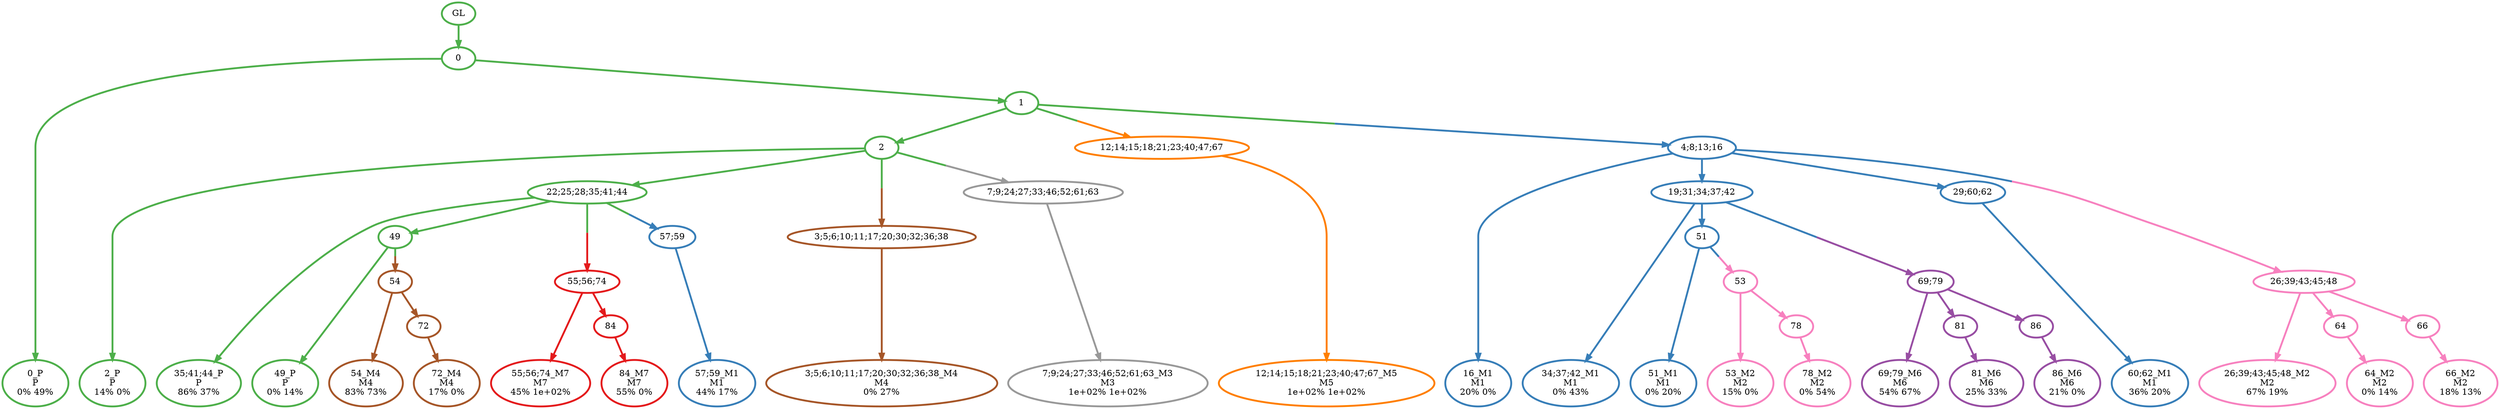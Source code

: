 digraph T {
	{
		rank=same
		47 [penwidth=3,colorscheme=set19,color=3,label="0_P\nP\n0% 49%"]
		44 [penwidth=3,colorscheme=set19,color=3,label="2_P\nP\n14% 0%"]
		42 [penwidth=3,colorscheme=set19,color=3,label="35;41;44_P\nP\n86% 37%"]
		40 [penwidth=3,colorscheme=set19,color=3,label="49_P\nP\n0% 14%"]
		39 [penwidth=3,colorscheme=set19,color=2,label="57;59_M1\nM1\n44% 17%"]
		38 [penwidth=3,colorscheme=set19,color=2,label="16_M1\nM1\n20% 0%"]
		36 [penwidth=3,colorscheme=set19,color=2,label="34;37;42_M1\nM1\n0% 43%"]
		34 [penwidth=3,colorscheme=set19,color=2,label="51_M1\nM1\n0% 20%"]
		32 [penwidth=3,colorscheme=set19,color=2,label="60;62_M1\nM1\n36% 20%"]
		31 [penwidth=3,colorscheme=set19,color=8,label="53_M2\nM2\n15% 0%"]
		29 [penwidth=3,colorscheme=set19,color=8,label="78_M2\nM2\n0% 54%"]
		28 [penwidth=3,colorscheme=set19,color=8,label="26;39;43;45;48_M2\nM2\n67% 19%"]
		26 [penwidth=3,colorscheme=set19,color=8,label="64_M2\nM2\n0% 14%"]
		24 [penwidth=3,colorscheme=set19,color=8,label="66_M2\nM2\n18% 13%"]
		23 [penwidth=3,colorscheme=set19,color=9,label="7;9;24;27;33;46;52;61;63_M3\nM3\n1e+02% 1e+02%"]
		22 [penwidth=3,colorscheme=set19,color=7,label="3;5;6;10;11;17;20;30;32;36;38_M4\nM4\n0% 27%"]
		21 [penwidth=3,colorscheme=set19,color=7,label="54_M4\nM4\n83% 73%"]
		19 [penwidth=3,colorscheme=set19,color=7,label="72_M4\nM4\n17% 0%"]
		18 [penwidth=3,colorscheme=set19,color=5,label="12;14;15;18;21;23;40;47;67_M5\nM5\n1e+02% 1e+02%"]
		17 [penwidth=3,colorscheme=set19,color=4,label="69;79_M6\nM6\n54% 67%"]
		15 [penwidth=3,colorscheme=set19,color=4,label="81_M6\nM6\n25% 33%"]
		13 [penwidth=3,colorscheme=set19,color=4,label="86_M6\nM6\n21% 0%"]
		12 [penwidth=3,colorscheme=set19,color=1,label="55;56;74_M7\nM7\n45% 1e+02%"]
		10 [penwidth=3,colorscheme=set19,color=1,label="84_M7\nM7\n55% 0%"]
	}
	49 [penwidth=3,colorscheme=set19,color=3,label="GL"]
	48 [penwidth=3,colorscheme=set19,color=3,label="0"]
	46 [penwidth=3,colorscheme=set19,color=3,label="1"]
	45 [penwidth=3,colorscheme=set19,color=3,label="2"]
	43 [penwidth=3,colorscheme=set19,color=3,label="22;25;28;35;41;44"]
	41 [penwidth=3,colorscheme=set19,color=3,label="49"]
	37 [penwidth=3,colorscheme=set19,color=2,label="19;31;34;37;42"]
	35 [penwidth=3,colorscheme=set19,color=2,label="51"]
	33 [penwidth=3,colorscheme=set19,color=2,label="29;60;62"]
	30 [penwidth=3,colorscheme=set19,color=8,label="78"]
	27 [penwidth=3,colorscheme=set19,color=8,label="64"]
	25 [penwidth=3,colorscheme=set19,color=8,label="66"]
	20 [penwidth=3,colorscheme=set19,color=7,label="72"]
	16 [penwidth=3,colorscheme=set19,color=4,label="81"]
	14 [penwidth=3,colorscheme=set19,color=4,label="86"]
	11 [penwidth=3,colorscheme=set19,color=1,label="84"]
	9 [penwidth=3,colorscheme=set19,color=4,label="69;79"]
	8 [penwidth=3,colorscheme=set19,color=8,label="53"]
	7 [penwidth=3,colorscheme=set19,color=8,label="26;39;43;45;48"]
	6 [penwidth=3,colorscheme=set19,color=1,label="55;56;74"]
	5 [penwidth=3,colorscheme=set19,color=2,label="57;59"]
	4 [penwidth=3,colorscheme=set19,color=5,label="12;14;15;18;21;23;40;47;67"]
	3 [penwidth=3,colorscheme=set19,color=7,label="54"]
	2 [penwidth=3,colorscheme=set19,color=7,label="3;5;6;10;11;17;20;30;32;36;38"]
	1 [penwidth=3,colorscheme=set19,color=9,label="7;9;24;27;33;46;52;61;63"]
	0 [penwidth=3,colorscheme=set19,color=2,label="4;8;13;16"]
	49 -> 48 [penwidth=3,colorscheme=set19,color=3]
	48 -> 47 [penwidth=3,colorscheme=set19,color=3]
	48 -> 46 [penwidth=3,colorscheme=set19,color=3]
	46 -> 45 [penwidth=3,colorscheme=set19,color=3]
	46 -> 4 [penwidth=3,colorscheme=set19,color="3;0.5:5"]
	46 -> 0 [penwidth=3,colorscheme=set19,color="3;0.5:2"]
	45 -> 44 [penwidth=3,colorscheme=set19,color=3]
	45 -> 43 [penwidth=3,colorscheme=set19,color=3]
	45 -> 2 [penwidth=3,colorscheme=set19,color="3;0.5:7"]
	45 -> 1 [penwidth=3,colorscheme=set19,color="3;0.5:9"]
	43 -> 42 [penwidth=3,colorscheme=set19,color=3]
	43 -> 41 [penwidth=3,colorscheme=set19,color=3]
	43 -> 6 [penwidth=3,colorscheme=set19,color="3;0.5:1"]
	43 -> 5 [penwidth=3,colorscheme=set19,color="3;0.5:2"]
	41 -> 40 [penwidth=3,colorscheme=set19,color=3]
	41 -> 3 [penwidth=3,colorscheme=set19,color="3;0.5:7"]
	37 -> 36 [penwidth=3,colorscheme=set19,color=2]
	37 -> 35 [penwidth=3,colorscheme=set19,color=2]
	37 -> 9 [penwidth=3,colorscheme=set19,color="2;0.5:4"]
	35 -> 34 [penwidth=3,colorscheme=set19,color=2]
	35 -> 8 [penwidth=3,colorscheme=set19,color="2;0.5:8"]
	33 -> 32 [penwidth=3,colorscheme=set19,color=2]
	30 -> 29 [penwidth=3,colorscheme=set19,color=8]
	27 -> 26 [penwidth=3,colorscheme=set19,color=8]
	25 -> 24 [penwidth=3,colorscheme=set19,color=8]
	20 -> 19 [penwidth=3,colorscheme=set19,color=7]
	16 -> 15 [penwidth=3,colorscheme=set19,color=4]
	14 -> 13 [penwidth=3,colorscheme=set19,color=4]
	11 -> 10 [penwidth=3,colorscheme=set19,color=1]
	9 -> 17 [penwidth=3,colorscheme=set19,color=4]
	9 -> 16 [penwidth=3,colorscheme=set19,color=4]
	9 -> 14 [penwidth=3,colorscheme=set19,color=4]
	8 -> 31 [penwidth=3,colorscheme=set19,color=8]
	8 -> 30 [penwidth=3,colorscheme=set19,color=8]
	7 -> 28 [penwidth=3,colorscheme=set19,color=8]
	7 -> 27 [penwidth=3,colorscheme=set19,color=8]
	7 -> 25 [penwidth=3,colorscheme=set19,color=8]
	6 -> 12 [penwidth=3,colorscheme=set19,color=1]
	6 -> 11 [penwidth=3,colorscheme=set19,color=1]
	5 -> 39 [penwidth=3,colorscheme=set19,color=2]
	4 -> 18 [penwidth=3,colorscheme=set19,color=5]
	3 -> 21 [penwidth=3,colorscheme=set19,color=7]
	3 -> 20 [penwidth=3,colorscheme=set19,color=7]
	2 -> 22 [penwidth=3,colorscheme=set19,color=7]
	1 -> 23 [penwidth=3,colorscheme=set19,color=9]
	0 -> 38 [penwidth=3,colorscheme=set19,color=2]
	0 -> 37 [penwidth=3,colorscheme=set19,color=2]
	0 -> 33 [penwidth=3,colorscheme=set19,color=2]
	0 -> 7 [penwidth=3,colorscheme=set19,color="2;0.5:8"]
}
